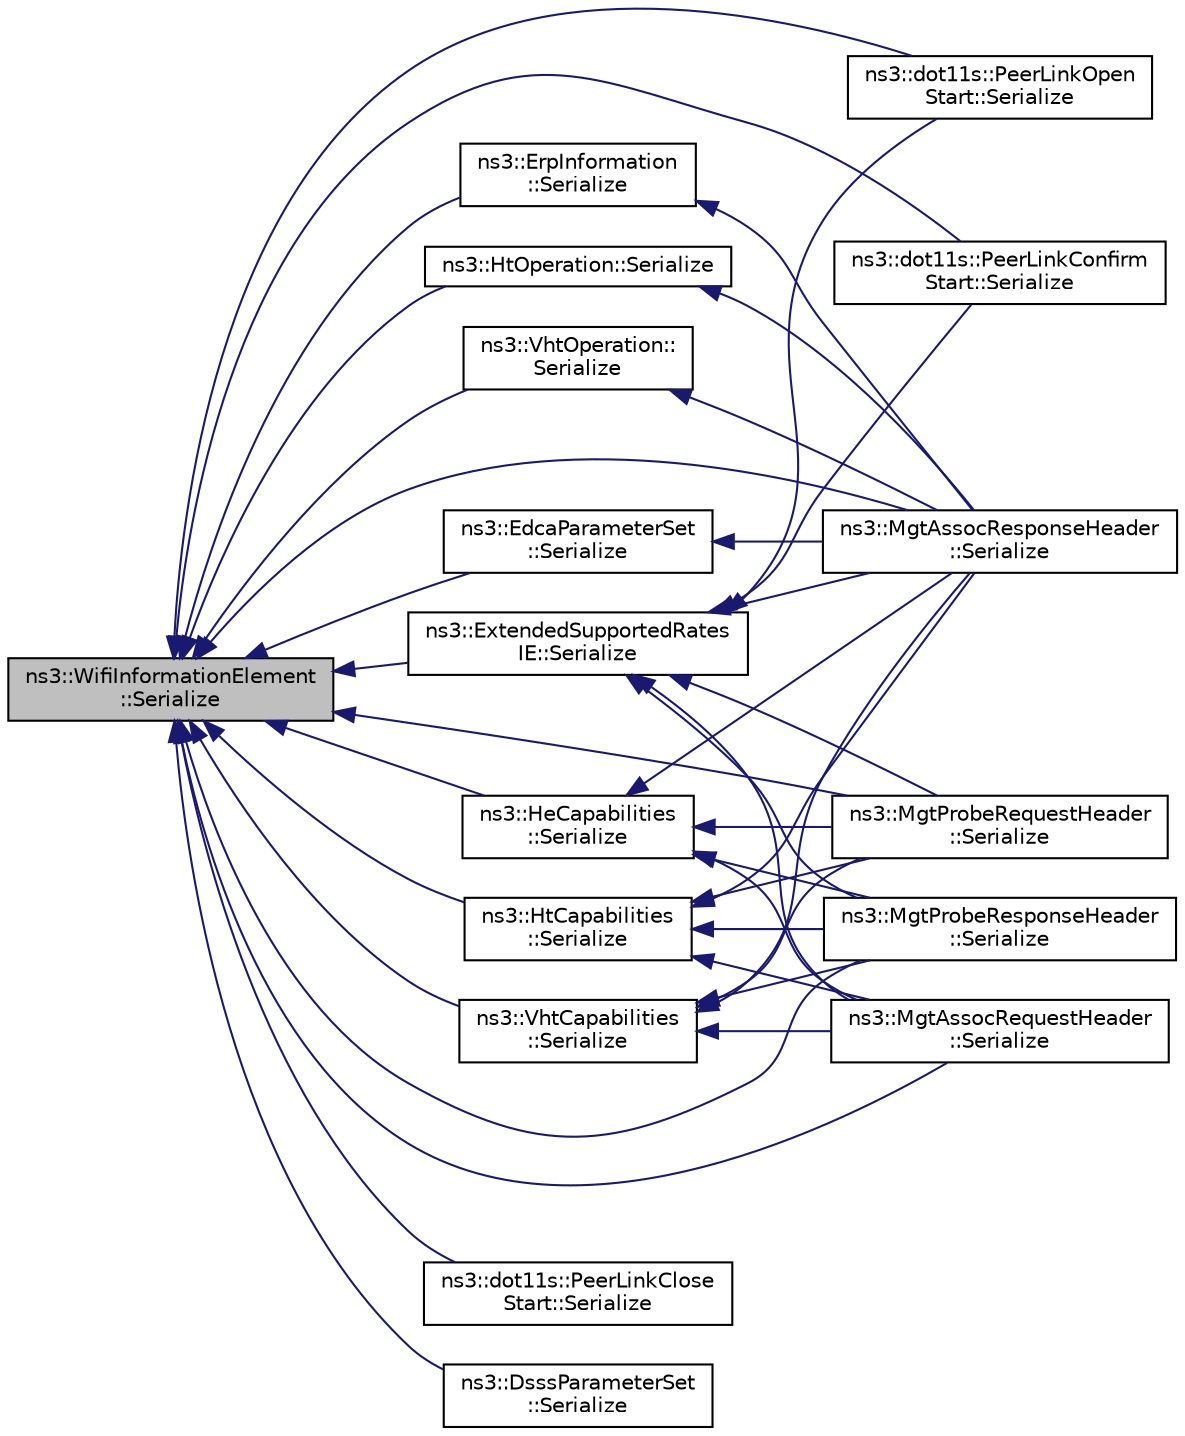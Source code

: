 digraph "ns3::WifiInformationElement::Serialize"
{
  edge [fontname="Helvetica",fontsize="10",labelfontname="Helvetica",labelfontsize="10"];
  node [fontname="Helvetica",fontsize="10",shape=record];
  rankdir="LR";
  Node1 [label="ns3::WifiInformationElement\l::Serialize",height=0.2,width=0.4,color="black", fillcolor="grey75", style="filled", fontcolor="black"];
  Node1 -> Node2 [dir="back",color="midnightblue",fontsize="10",style="solid"];
  Node2 [label="ns3::dot11s::PeerLinkOpen\lStart::Serialize",height=0.2,width=0.4,color="black", fillcolor="white", style="filled",URL="$da/d35/classns3_1_1dot11s_1_1PeerLinkOpenStart.html#a1c115bceee658219bbcd1730f1ff07a4"];
  Node1 -> Node3 [dir="back",color="midnightblue",fontsize="10",style="solid"];
  Node3 [label="ns3::dot11s::PeerLinkClose\lStart::Serialize",height=0.2,width=0.4,color="black", fillcolor="white", style="filled",URL="$d1/d01/classns3_1_1dot11s_1_1PeerLinkCloseStart.html#a78a9de8c0a027498640a9fad4d02a4c8"];
  Node1 -> Node4 [dir="back",color="midnightblue",fontsize="10",style="solid"];
  Node4 [label="ns3::dot11s::PeerLinkConfirm\lStart::Serialize",height=0.2,width=0.4,color="black", fillcolor="white", style="filled",URL="$d2/d02/classns3_1_1dot11s_1_1PeerLinkConfirmStart.html#ae31536d19dbb8eb5e76ca881e4798e48"];
  Node1 -> Node5 [dir="back",color="midnightblue",fontsize="10",style="solid"];
  Node5 [label="ns3::DsssParameterSet\l::Serialize",height=0.2,width=0.4,color="black", fillcolor="white", style="filled",URL="$d5/dc1/classns3_1_1DsssParameterSet.html#a5720c8b974f0c5080247330056d17201"];
  Node1 -> Node6 [dir="back",color="midnightblue",fontsize="10",style="solid"];
  Node6 [label="ns3::EdcaParameterSet\l::Serialize",height=0.2,width=0.4,color="black", fillcolor="white", style="filled",URL="$d7/d50/classns3_1_1EdcaParameterSet.html#ae0ef4ff2e5549a3c0a2fa12cc73af425"];
  Node6 -> Node7 [dir="back",color="midnightblue",fontsize="10",style="solid"];
  Node7 [label="ns3::MgtAssocResponseHeader\l::Serialize",height=0.2,width=0.4,color="black", fillcolor="white", style="filled",URL="$d2/d1d/classns3_1_1MgtAssocResponseHeader.html#a2b3e70a1b228b9f3ca8b8a43068f13a2"];
  Node1 -> Node8 [dir="back",color="midnightblue",fontsize="10",style="solid"];
  Node8 [label="ns3::ErpInformation\l::Serialize",height=0.2,width=0.4,color="black", fillcolor="white", style="filled",URL="$db/d32/classns3_1_1ErpInformation.html#a797d76e95ddcd5e6b0cad49443b2c356"];
  Node8 -> Node7 [dir="back",color="midnightblue",fontsize="10",style="solid"];
  Node1 -> Node9 [dir="back",color="midnightblue",fontsize="10",style="solid"];
  Node9 [label="ns3::HeCapabilities\l::Serialize",height=0.2,width=0.4,color="black", fillcolor="white", style="filled",URL="$d4/d41/classns3_1_1HeCapabilities.html#ac7525eb597bf0308f0ea637db53f8295"];
  Node9 -> Node10 [dir="back",color="midnightblue",fontsize="10",style="solid"];
  Node10 [label="ns3::MgtProbeRequestHeader\l::Serialize",height=0.2,width=0.4,color="black", fillcolor="white", style="filled",URL="$de/dec/classns3_1_1MgtProbeRequestHeader.html#afa7d6bcf7c03df0927635a07cfff6d13"];
  Node9 -> Node11 [dir="back",color="midnightblue",fontsize="10",style="solid"];
  Node11 [label="ns3::MgtProbeResponseHeader\l::Serialize",height=0.2,width=0.4,color="black", fillcolor="white", style="filled",URL="$d7/d3c/classns3_1_1MgtProbeResponseHeader.html#a721188a210bcccb82dcb65ec389a264d"];
  Node9 -> Node12 [dir="back",color="midnightblue",fontsize="10",style="solid"];
  Node12 [label="ns3::MgtAssocRequestHeader\l::Serialize",height=0.2,width=0.4,color="black", fillcolor="white", style="filled",URL="$d6/dec/classns3_1_1MgtAssocRequestHeader.html#a5af209ceffdc8e66f29efe0aed867c6e"];
  Node9 -> Node7 [dir="back",color="midnightblue",fontsize="10",style="solid"];
  Node1 -> Node13 [dir="back",color="midnightblue",fontsize="10",style="solid"];
  Node13 [label="ns3::HtCapabilities\l::Serialize",height=0.2,width=0.4,color="black", fillcolor="white", style="filled",URL="$d8/de7/classns3_1_1HtCapabilities.html#a91a16fe63128b8463bbc8697de061645"];
  Node13 -> Node10 [dir="back",color="midnightblue",fontsize="10",style="solid"];
  Node13 -> Node11 [dir="back",color="midnightblue",fontsize="10",style="solid"];
  Node13 -> Node12 [dir="back",color="midnightblue",fontsize="10",style="solid"];
  Node13 -> Node7 [dir="back",color="midnightblue",fontsize="10",style="solid"];
  Node1 -> Node14 [dir="back",color="midnightblue",fontsize="10",style="solid"];
  Node14 [label="ns3::HtOperation::Serialize",height=0.2,width=0.4,color="black", fillcolor="white", style="filled",URL="$db/dc6/classns3_1_1HtOperation.html#a3ed9edb17e266a42436c1ab5def0cd49"];
  Node14 -> Node7 [dir="back",color="midnightblue",fontsize="10",style="solid"];
  Node1 -> Node10 [dir="back",color="midnightblue",fontsize="10",style="solid"];
  Node1 -> Node11 [dir="back",color="midnightblue",fontsize="10",style="solid"];
  Node1 -> Node12 [dir="back",color="midnightblue",fontsize="10",style="solid"];
  Node1 -> Node7 [dir="back",color="midnightblue",fontsize="10",style="solid"];
  Node1 -> Node15 [dir="back",color="midnightblue",fontsize="10",style="solid"];
  Node15 [label="ns3::ExtendedSupportedRates\lIE::Serialize",height=0.2,width=0.4,color="black", fillcolor="white", style="filled",URL="$d9/d48/classns3_1_1ExtendedSupportedRatesIE.html#acb470467b1268b5897cdc916078f2b46"];
  Node15 -> Node2 [dir="back",color="midnightblue",fontsize="10",style="solid"];
  Node15 -> Node4 [dir="back",color="midnightblue",fontsize="10",style="solid"];
  Node15 -> Node10 [dir="back",color="midnightblue",fontsize="10",style="solid"];
  Node15 -> Node11 [dir="back",color="midnightblue",fontsize="10",style="solid"];
  Node15 -> Node12 [dir="back",color="midnightblue",fontsize="10",style="solid"];
  Node15 -> Node7 [dir="back",color="midnightblue",fontsize="10",style="solid"];
  Node1 -> Node16 [dir="back",color="midnightblue",fontsize="10",style="solid"];
  Node16 [label="ns3::VhtCapabilities\l::Serialize",height=0.2,width=0.4,color="black", fillcolor="white", style="filled",URL="$de/de4/classns3_1_1VhtCapabilities.html#aff8e88955023a52b8901af72a6428923"];
  Node16 -> Node10 [dir="back",color="midnightblue",fontsize="10",style="solid"];
  Node16 -> Node11 [dir="back",color="midnightblue",fontsize="10",style="solid"];
  Node16 -> Node12 [dir="back",color="midnightblue",fontsize="10",style="solid"];
  Node16 -> Node7 [dir="back",color="midnightblue",fontsize="10",style="solid"];
  Node1 -> Node17 [dir="back",color="midnightblue",fontsize="10",style="solid"];
  Node17 [label="ns3::VhtOperation::\lSerialize",height=0.2,width=0.4,color="black", fillcolor="white", style="filled",URL="$d7/d41/classns3_1_1VhtOperation.html#a6096b557edc33a9056a40bb4e2be8b48"];
  Node17 -> Node7 [dir="back",color="midnightblue",fontsize="10",style="solid"];
}
